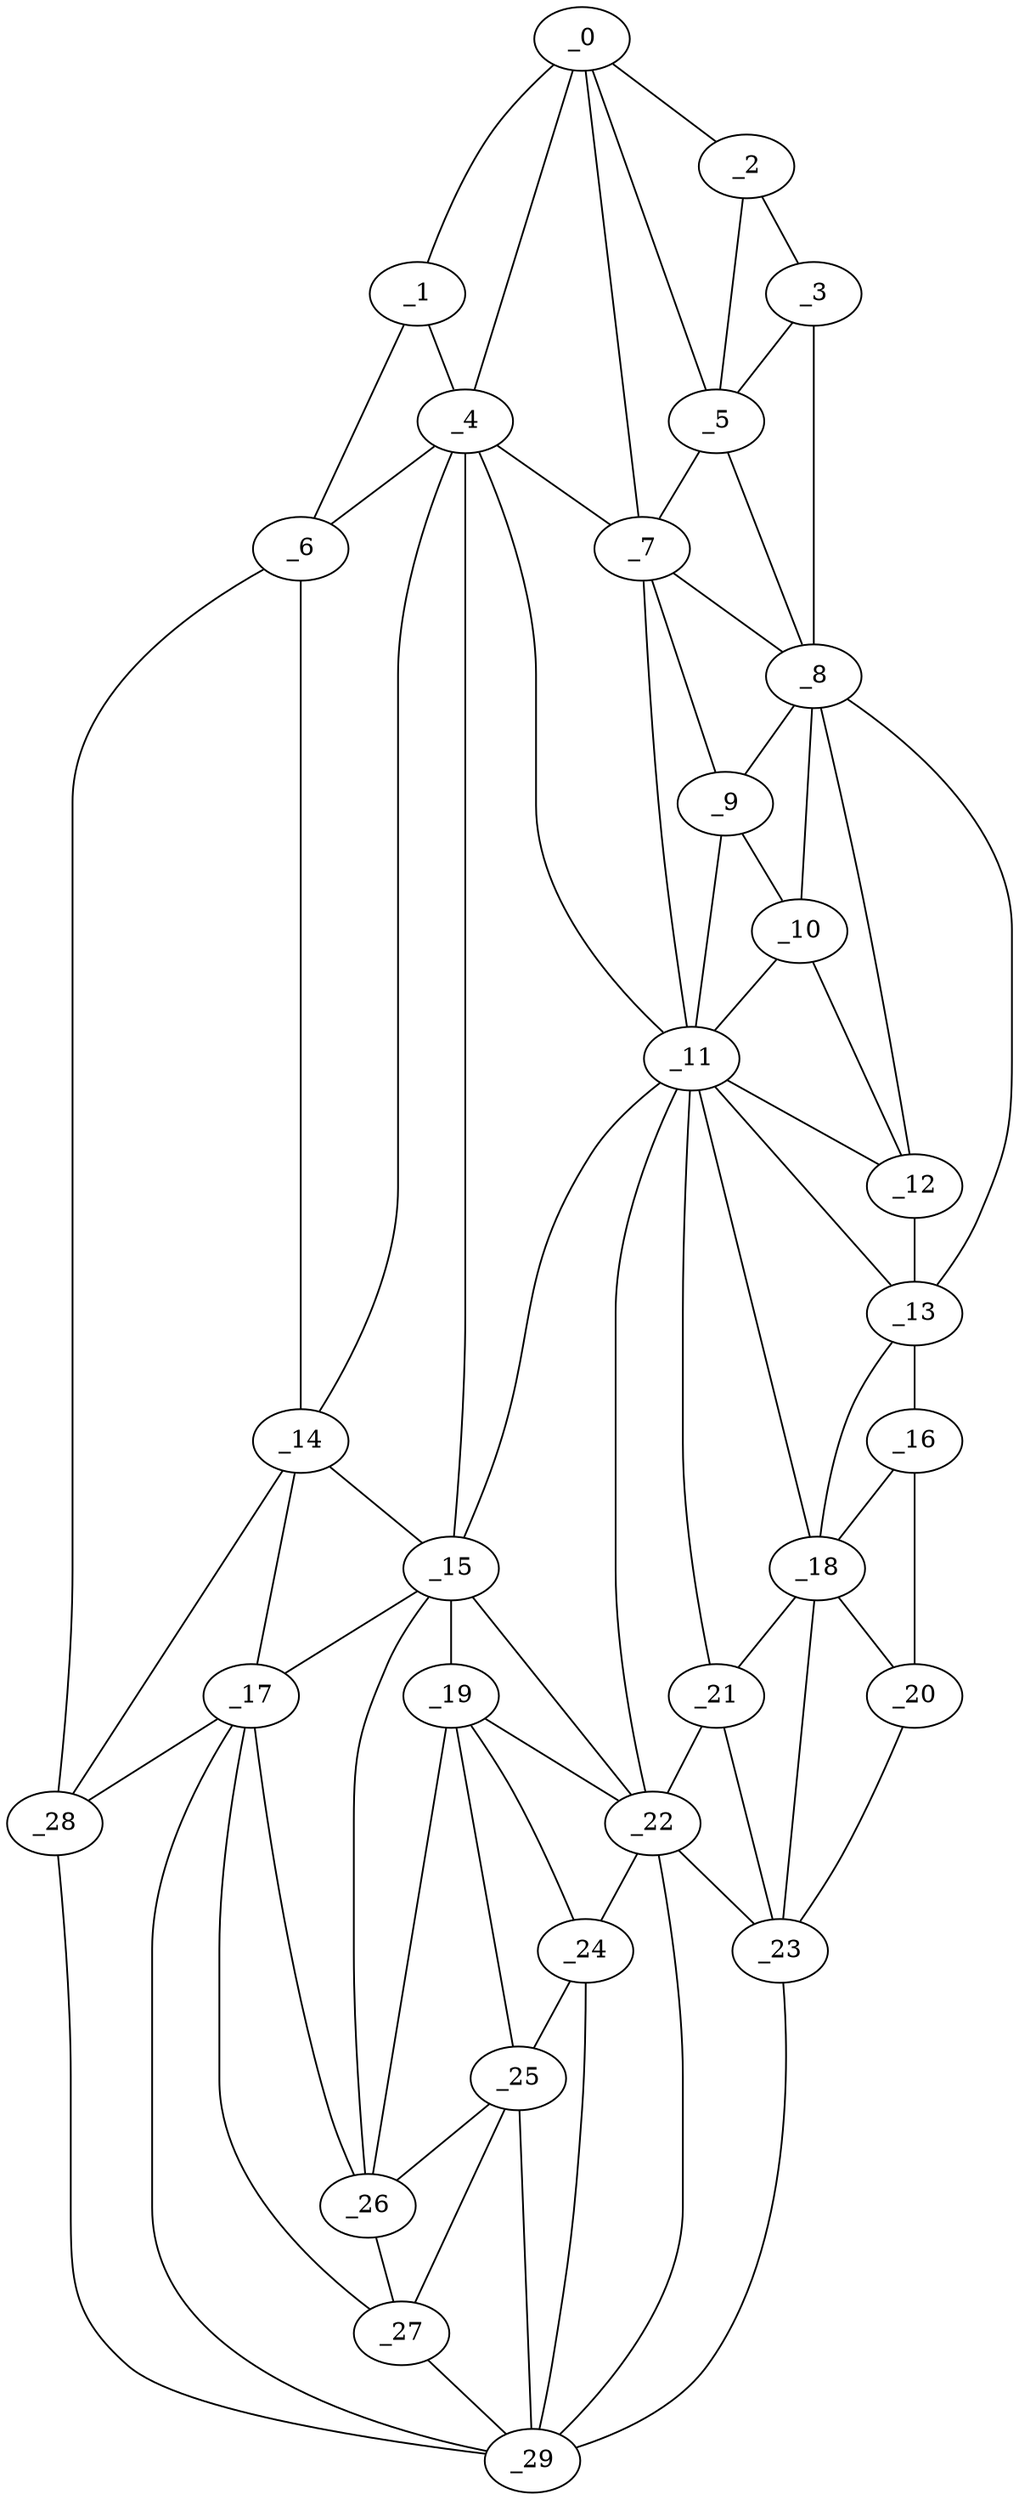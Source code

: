 graph "obj66__175.gxl" {
	_0	 [x=9,
		y=54];
	_1	 [x=15,
		y=96];
	_0 -- _1	 [valence=1];
	_2	 [x=20,
		y=19];
	_0 -- _2	 [valence=1];
	_4	 [x=33,
		y=92];
	_0 -- _4	 [valence=2];
	_5	 [x=36,
		y=21];
	_0 -- _5	 [valence=2];
	_7	 [x=43,
		y=22];
	_0 -- _7	 [valence=2];
	_1 -- _4	 [valence=2];
	_6	 [x=39,
		y=105];
	_1 -- _6	 [valence=1];
	_3	 [x=24,
		y=13];
	_2 -- _3	 [valence=1];
	_2 -- _5	 [valence=2];
	_3 -- _5	 [valence=1];
	_8	 [x=45,
		y=3];
	_3 -- _8	 [valence=1];
	_4 -- _6	 [valence=2];
	_4 -- _7	 [valence=2];
	_11	 [x=76,
		y=32];
	_4 -- _11	 [valence=1];
	_14	 [x=86,
		y=98];
	_4 -- _14	 [valence=2];
	_15	 [x=95,
		y=67];
	_4 -- _15	 [valence=2];
	_5 -- _7	 [valence=2];
	_5 -- _8	 [valence=2];
	_6 -- _14	 [valence=1];
	_28	 [x=121,
		y=118];
	_6 -- _28	 [valence=1];
	_7 -- _8	 [valence=2];
	_9	 [x=50,
		y=21];
	_7 -- _9	 [valence=2];
	_7 -- _11	 [valence=2];
	_8 -- _9	 [valence=2];
	_10	 [x=63,
		y=20];
	_8 -- _10	 [valence=2];
	_12	 [x=78,
		y=5];
	_8 -- _12	 [valence=2];
	_13	 [x=82,
		y=5];
	_8 -- _13	 [valence=1];
	_9 -- _10	 [valence=2];
	_9 -- _11	 [valence=2];
	_10 -- _11	 [valence=2];
	_10 -- _12	 [valence=2];
	_11 -- _12	 [valence=2];
	_11 -- _13	 [valence=2];
	_11 -- _15	 [valence=2];
	_18	 [x=97,
		y=19];
	_11 -- _18	 [valence=2];
	_21	 [x=105,
		y=37];
	_11 -- _21	 [valence=1];
	_22	 [x=108,
		y=48];
	_11 -- _22	 [valence=2];
	_12 -- _13	 [valence=2];
	_16	 [x=96,
		y=9];
	_13 -- _16	 [valence=1];
	_13 -- _18	 [valence=2];
	_14 -- _15	 [valence=1];
	_17	 [x=96,
		y=83];
	_14 -- _17	 [valence=1];
	_14 -- _28	 [valence=2];
	_15 -- _17	 [valence=2];
	_19	 [x=102,
		y=64];
	_15 -- _19	 [valence=2];
	_15 -- _22	 [valence=1];
	_26	 [x=111,
		y=73];
	_15 -- _26	 [valence=1];
	_16 -- _18	 [valence=2];
	_20	 [x=103,
		y=11];
	_16 -- _20	 [valence=1];
	_17 -- _26	 [valence=2];
	_27	 [x=117,
		y=80];
	_17 -- _27	 [valence=2];
	_17 -- _28	 [valence=1];
	_29	 [x=123,
		y=84];
	_17 -- _29	 [valence=2];
	_18 -- _20	 [valence=1];
	_18 -- _21	 [valence=2];
	_23	 [x=109,
		y=17];
	_18 -- _23	 [valence=1];
	_19 -- _22	 [valence=2];
	_24	 [x=110,
		y=58];
	_19 -- _24	 [valence=1];
	_25	 [x=111,
		y=62];
	_19 -- _25	 [valence=2];
	_19 -- _26	 [valence=2];
	_20 -- _23	 [valence=1];
	_21 -- _22	 [valence=2];
	_21 -- _23	 [valence=1];
	_22 -- _23	 [valence=2];
	_22 -- _24	 [valence=1];
	_22 -- _29	 [valence=1];
	_23 -- _29	 [valence=1];
	_24 -- _25	 [valence=2];
	_24 -- _29	 [valence=2];
	_25 -- _26	 [valence=2];
	_25 -- _27	 [valence=2];
	_25 -- _29	 [valence=1];
	_26 -- _27	 [valence=2];
	_27 -- _29	 [valence=2];
	_28 -- _29	 [valence=1];
}
